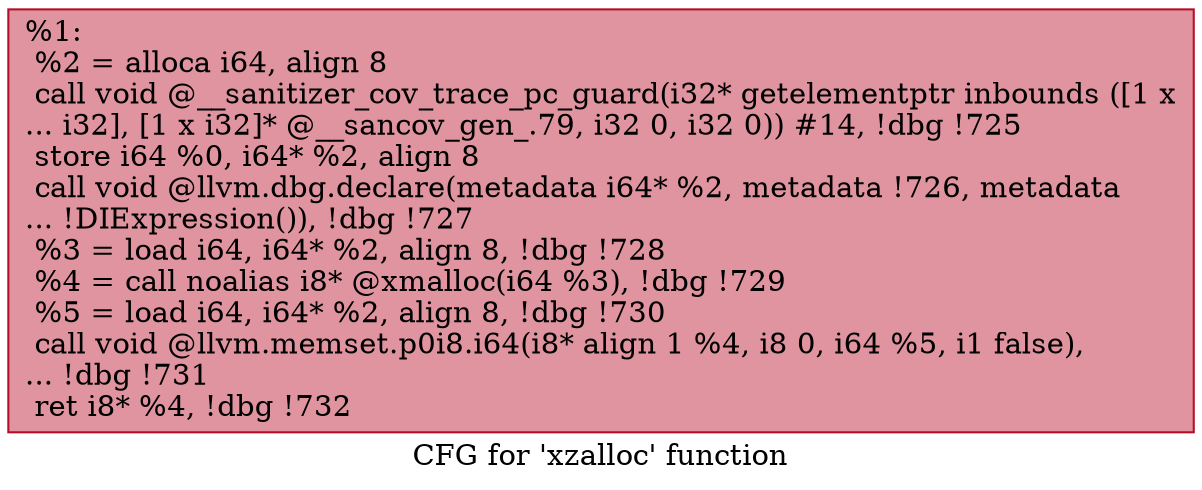 digraph "CFG for 'xzalloc' function" {
	label="CFG for 'xzalloc' function";

	Node0x555ee5068970 [shape=record,color="#b70d28ff", style=filled, fillcolor="#b70d2870",label="{%1:\l  %2 = alloca i64, align 8\l  call void @__sanitizer_cov_trace_pc_guard(i32* getelementptr inbounds ([1 x\l... i32], [1 x i32]* @__sancov_gen_.79, i32 0, i32 0)) #14, !dbg !725\l  store i64 %0, i64* %2, align 8\l  call void @llvm.dbg.declare(metadata i64* %2, metadata !726, metadata\l... !DIExpression()), !dbg !727\l  %3 = load i64, i64* %2, align 8, !dbg !728\l  %4 = call noalias i8* @xmalloc(i64 %3), !dbg !729\l  %5 = load i64, i64* %2, align 8, !dbg !730\l  call void @llvm.memset.p0i8.i64(i8* align 1 %4, i8 0, i64 %5, i1 false),\l... !dbg !731\l  ret i8* %4, !dbg !732\l}"];
}
